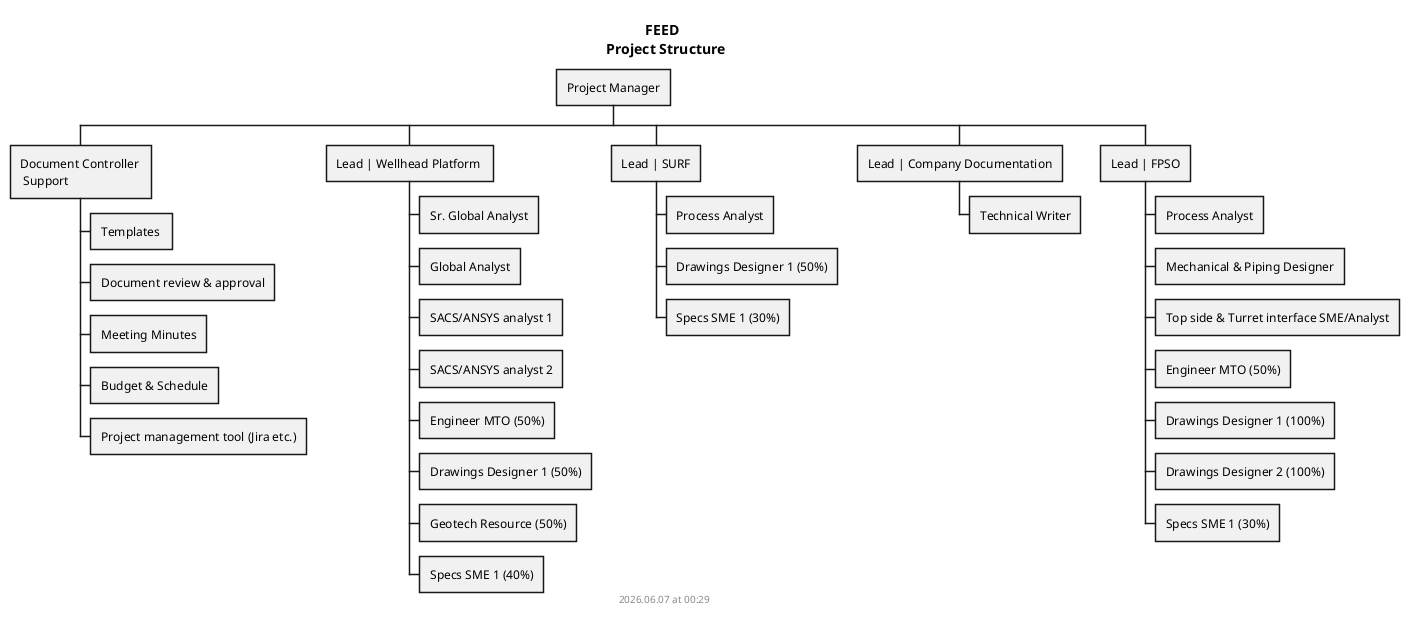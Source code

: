 @startwbs
title FEED \n Project Structure 

footer
%date("yyyy.MM.dd' at 'HH:mm")
%filename()
end footer

* Project Manager

** Document Controller \n Support 
*** Templates 
*** Document review & approval
*** Meeting Minutes
*** Budget & Schedule
*** Project management tool (Jira etc.)

** Lead | Wellhead Platform 
*** Sr. Global Analyst
*** Global Analyst
*** SACS/ANSYS analyst 1
*** SACS/ANSYS analyst 2
*** Engineer MTO (50%)
*** Drawings Designer 1 (50%)
*** Geotech Resource (50%)
*** Specs SME 1 (40%)

** Lead | SURF
*** Process Analyst
*** Drawings Designer 1 (50%)
*** Specs SME 1 (30%)

** Lead | Company Documentation
*** Technical Writer


** Lead | FPSO
*** Process Analyst
*** Mechanical & Piping Designer
*** Top side & Turret interface SME/Analyst
*** Engineer MTO (50%)
*** Drawings Designer 1 (100%)
*** Drawings Designer 2 (100%)
*** Specs SME 1 (30%)


@endwbs